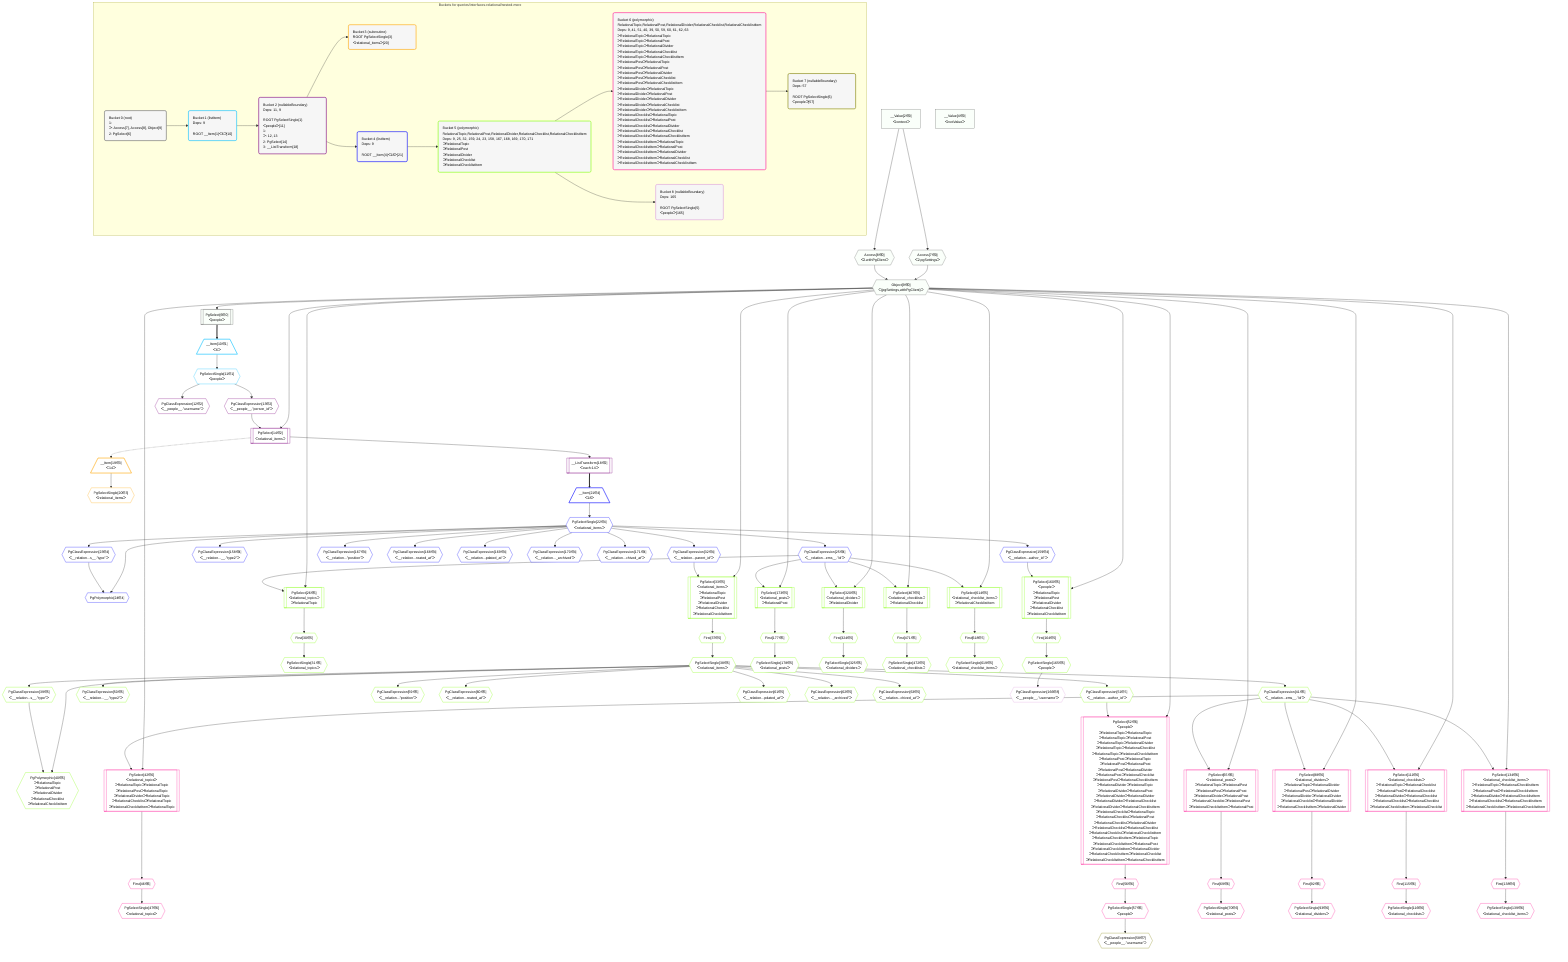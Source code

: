 %%{init: {'themeVariables': { 'fontSize': '12px'}}}%%
graph TD
    classDef path fill:#eee,stroke:#000,color:#000
    classDef plan fill:#fff,stroke-width:1px,color:#000
    classDef itemplan fill:#fff,stroke-width:2px,color:#000
    classDef unbatchedplan fill:#dff,stroke-width:1px,color:#000
    classDef sideeffectplan fill:#fcc,stroke-width:2px,color:#000
    classDef bucket fill:#f6f6f6,color:#000,stroke-width:2px,text-align:left


    %% plan dependencies
    Object9{{"Object[9∈0]<br />ᐸ{pgSettings,withPgClient}ᐳ"}}:::plan
    Access7{{"Access[7∈0]<br />ᐸ2.pgSettingsᐳ"}}:::plan
    Access8{{"Access[8∈0]<br />ᐸ2.withPgClientᐳ"}}:::plan
    Access7 & Access8 --> Object9
    PgSelect6[["PgSelect[6∈0]<br />ᐸpeopleᐳ"]]:::plan
    Object9 --> PgSelect6
    __Value2["__Value[2∈0]<br />ᐸcontextᐳ"]:::plan
    __Value2 --> Access7
    __Value2 --> Access8
    __Value4["__Value[4∈0]<br />ᐸrootValueᐳ"]:::plan
    __Item10[/"__Item[10∈1]<br />ᐸ6ᐳ"\]:::itemplan
    PgSelect6 ==> __Item10
    PgSelectSingle11{{"PgSelectSingle[11∈1]<br />ᐸpeopleᐳ"}}:::plan
    __Item10 --> PgSelectSingle11
    PgSelect14[["PgSelect[14∈2]<br />ᐸrelational_itemsᐳ"]]:::plan
    PgClassExpression13{{"PgClassExpression[13∈2]<br />ᐸ__people__.”person_id”ᐳ"}}:::plan
    Object9 & PgClassExpression13 --> PgSelect14
    PgClassExpression12{{"PgClassExpression[12∈2]<br />ᐸ__people__.”username”ᐳ"}}:::plan
    PgSelectSingle11 --> PgClassExpression12
    PgSelectSingle11 --> PgClassExpression13
    __ListTransform18[["__ListTransform[18∈2]<br />ᐸeach:14ᐳ"]]:::plan
    PgSelect14 --> __ListTransform18
    __Item19[/"__Item[19∈3]<br />ᐸ14ᐳ"\]:::itemplan
    PgSelect14 -.-> __Item19
    PgSelectSingle20{{"PgSelectSingle[20∈3]<br />ᐸrelational_itemsᐳ"}}:::plan
    __Item19 --> PgSelectSingle20
    PgPolymorphic24{{"PgPolymorphic[24∈4]"}}:::plan
    PgSelectSingle22{{"PgSelectSingle[22∈4]<br />ᐸrelational_itemsᐳ"}}:::plan
    PgClassExpression23{{"PgClassExpression[23∈4]<br />ᐸ__relation...s__.”type”ᐳ"}}:::plan
    PgSelectSingle22 & PgClassExpression23 --> PgPolymorphic24
    __Item21[/"__Item[21∈4]<br />ᐸ18ᐳ"\]:::itemplan
    __ListTransform18 ==> __Item21
    __Item21 --> PgSelectSingle22
    PgSelectSingle22 --> PgClassExpression23
    PgClassExpression25{{"PgClassExpression[25∈4]<br />ᐸ__relation...ems__.”id”ᐳ"}}:::plan
    PgSelectSingle22 --> PgClassExpression25
    PgClassExpression32{{"PgClassExpression[32∈4]<br />ᐸ__relation...parent_id”ᐳ"}}:::plan
    PgSelectSingle22 --> PgClassExpression32
    PgClassExpression158{{"PgClassExpression[158∈4]<br />ᐸ__relation...__.”type2”ᐳ"}}:::plan
    PgSelectSingle22 --> PgClassExpression158
    PgClassExpression159{{"PgClassExpression[159∈4]<br />ᐸ__relation...author_id”ᐳ"}}:::plan
    PgSelectSingle22 --> PgClassExpression159
    PgClassExpression167{{"PgClassExpression[167∈4]<br />ᐸ__relation...”position”ᐳ"}}:::plan
    PgSelectSingle22 --> PgClassExpression167
    PgClassExpression168{{"PgClassExpression[168∈4]<br />ᐸ__relation...reated_at”ᐳ"}}:::plan
    PgSelectSingle22 --> PgClassExpression168
    PgClassExpression169{{"PgClassExpression[169∈4]<br />ᐸ__relation...pdated_at”ᐳ"}}:::plan
    PgSelectSingle22 --> PgClassExpression169
    PgClassExpression170{{"PgClassExpression[170∈4]<br />ᐸ__relation..._archived”ᐳ"}}:::plan
    PgSelectSingle22 --> PgClassExpression170
    PgClassExpression171{{"PgClassExpression[171∈4]<br />ᐸ__relation...chived_at”ᐳ"}}:::plan
    PgSelectSingle22 --> PgClassExpression171
    PgSelect26[["PgSelect[26∈5]<br />ᐸrelational_topicsᐳ<br />ᐳRelationalTopic"]]:::plan
    Object9 & PgClassExpression25 --> PgSelect26
    PgSelect33[["PgSelect[33∈5]<br />ᐸrelational_itemsᐳ<br />ᐳRelationalTopic<br />ᐳRelationalPost<br />ᐳRelationalDivider<br />ᐳRelationalChecklist<br />ᐳRelationalChecklistItem"]]:::plan
    Object9 & PgClassExpression32 --> PgSelect33
    PgPolymorphic40{{"PgPolymorphic[40∈5]<br />ᐳRelationalTopic<br />ᐳRelationalPost<br />ᐳRelationalDivider<br />ᐳRelationalChecklist<br />ᐳRelationalChecklistItem"}}:::plan
    PgSelectSingle38{{"PgSelectSingle[38∈5]<br />ᐸrelational_itemsᐳ"}}:::plan
    PgClassExpression39{{"PgClassExpression[39∈5]<br />ᐸ__relation...s__.”type”ᐳ"}}:::plan
    PgSelectSingle38 & PgClassExpression39 --> PgPolymorphic40
    PgSelect160[["PgSelect[160∈5]<br />ᐸpeopleᐳ<br />ᐳRelationalTopic<br />ᐳRelationalPost<br />ᐳRelationalDivider<br />ᐳRelationalChecklist<br />ᐳRelationalChecklistItem"]]:::plan
    Object9 & PgClassExpression159 --> PgSelect160
    PgSelect173[["PgSelect[173∈5]<br />ᐸrelational_postsᐳ<br />ᐳRelationalPost"]]:::plan
    Object9 & PgClassExpression25 --> PgSelect173
    PgSelect320[["PgSelect[320∈5]<br />ᐸrelational_dividersᐳ<br />ᐳRelationalDivider"]]:::plan
    Object9 & PgClassExpression25 --> PgSelect320
    PgSelect467[["PgSelect[467∈5]<br />ᐸrelational_checklistsᐳ<br />ᐳRelationalChecklist"]]:::plan
    Object9 & PgClassExpression25 --> PgSelect467
    PgSelect614[["PgSelect[614∈5]<br />ᐸrelational_checklist_itemsᐳ<br />ᐳRelationalChecklistItem"]]:::plan
    Object9 & PgClassExpression25 --> PgSelect614
    First30{{"First[30∈5]"}}:::plan
    PgSelect26 --> First30
    PgSelectSingle31{{"PgSelectSingle[31∈5]<br />ᐸrelational_topicsᐳ"}}:::plan
    First30 --> PgSelectSingle31
    First37{{"First[37∈5]"}}:::plan
    PgSelect33 --> First37
    First37 --> PgSelectSingle38
    PgSelectSingle38 --> PgClassExpression39
    PgClassExpression41{{"PgClassExpression[41∈5]<br />ᐸ__relation...ems__.”id”ᐳ"}}:::plan
    PgSelectSingle38 --> PgClassExpression41
    PgClassExpression50{{"PgClassExpression[50∈5]<br />ᐸ__relation...__.”type2”ᐳ"}}:::plan
    PgSelectSingle38 --> PgClassExpression50
    PgClassExpression51{{"PgClassExpression[51∈5]<br />ᐸ__relation...author_id”ᐳ"}}:::plan
    PgSelectSingle38 --> PgClassExpression51
    PgClassExpression59{{"PgClassExpression[59∈5]<br />ᐸ__relation...”position”ᐳ"}}:::plan
    PgSelectSingle38 --> PgClassExpression59
    PgClassExpression60{{"PgClassExpression[60∈5]<br />ᐸ__relation...reated_at”ᐳ"}}:::plan
    PgSelectSingle38 --> PgClassExpression60
    PgClassExpression61{{"PgClassExpression[61∈5]<br />ᐸ__relation...pdated_at”ᐳ"}}:::plan
    PgSelectSingle38 --> PgClassExpression61
    PgClassExpression62{{"PgClassExpression[62∈5]<br />ᐸ__relation..._archived”ᐳ"}}:::plan
    PgSelectSingle38 --> PgClassExpression62
    PgClassExpression63{{"PgClassExpression[63∈5]<br />ᐸ__relation...chived_at”ᐳ"}}:::plan
    PgSelectSingle38 --> PgClassExpression63
    First164{{"First[164∈5]"}}:::plan
    PgSelect160 --> First164
    PgSelectSingle165{{"PgSelectSingle[165∈5]<br />ᐸpeopleᐳ"}}:::plan
    First164 --> PgSelectSingle165
    First177{{"First[177∈5]"}}:::plan
    PgSelect173 --> First177
    PgSelectSingle178{{"PgSelectSingle[178∈5]<br />ᐸrelational_postsᐳ"}}:::plan
    First177 --> PgSelectSingle178
    First324{{"First[324∈5]"}}:::plan
    PgSelect320 --> First324
    PgSelectSingle325{{"PgSelectSingle[325∈5]<br />ᐸrelational_dividersᐳ"}}:::plan
    First324 --> PgSelectSingle325
    First471{{"First[471∈5]"}}:::plan
    PgSelect467 --> First471
    PgSelectSingle472{{"PgSelectSingle[472∈5]<br />ᐸrelational_checklistsᐳ"}}:::plan
    First471 --> PgSelectSingle472
    First618{{"First[618∈5]"}}:::plan
    PgSelect614 --> First618
    PgSelectSingle619{{"PgSelectSingle[619∈5]<br />ᐸrelational_checklist_itemsᐳ"}}:::plan
    First618 --> PgSelectSingle619
    PgSelect42[["PgSelect[42∈6]<br />ᐸrelational_topicsᐳ<br />ᐳRelationalTopicᐳRelationalTopic<br />ᐳRelationalPostᐳRelationalTopic<br />ᐳRelationalDividerᐳRelationalTopic<br />ᐳRelationalChecklistᐳRelationalTopic<br />ᐳRelationalChecklistItemᐳRelationalTopic"]]:::plan
    Object9 & PgClassExpression41 --> PgSelect42
    PgSelect52[["PgSelect[52∈6]<br />ᐸpeopleᐳ<br />ᐳRelationalTopicᐳRelationalTopic<br />ᐳRelationalTopicᐳRelationalPost<br />ᐳRelationalTopicᐳRelationalDivider<br />ᐳRelationalTopicᐳRelationalChecklist<br />ᐳRelationalTopicᐳRelationalChecklistItem<br />ᐳRelationalPostᐳRelationalTopic<br />ᐳRelationalPostᐳRelationalPost<br />ᐳRelationalPostᐳRelationalDivider<br />ᐳRelationalPostᐳRelationalChecklist<br />ᐳRelationalPostᐳRelationalChecklistItem<br />ᐳRelationalDividerᐳRelationalTopic<br />ᐳRelationalDividerᐳRelationalPost<br />ᐳRelationalDividerᐳRelationalDivider<br />ᐳRelationalDividerᐳRelationalChecklist<br />ᐳRelationalDividerᐳRelationalChecklistItem<br />ᐳRelationalChecklistᐳRelationalTopic<br />ᐳRelationalChecklistᐳRelationalPost<br />ᐳRelationalChecklistᐳRelationalDivider<br />ᐳRelationalChecklistᐳRelationalChecklist<br />ᐳRelationalChecklistᐳRelationalChecklistItem<br />ᐳRelationalChecklistItemᐳRelationalTopic<br />ᐳRelationalChecklistItemᐳRelationalPost<br />ᐳRelationalChecklistItemᐳRelationalDivider<br />ᐳRelationalChecklistItemᐳRelationalChecklist<br />ᐳRelationalChecklistItemᐳRelationalChecklistItem"]]:::plan
    Object9 & PgClassExpression51 --> PgSelect52
    PgSelect65[["PgSelect[65∈6]<br />ᐸrelational_postsᐳ<br />ᐳRelationalTopicᐳRelationalPost<br />ᐳRelationalPostᐳRelationalPost<br />ᐳRelationalDividerᐳRelationalPost<br />ᐳRelationalChecklistᐳRelationalPost<br />ᐳRelationalChecklistItemᐳRelationalPost"]]:::plan
    Object9 & PgClassExpression41 --> PgSelect65
    PgSelect88[["PgSelect[88∈6]<br />ᐸrelational_dividersᐳ<br />ᐳRelationalTopicᐳRelationalDivider<br />ᐳRelationalPostᐳRelationalDivider<br />ᐳRelationalDividerᐳRelationalDivider<br />ᐳRelationalChecklistᐳRelationalDivider<br />ᐳRelationalChecklistItemᐳRelationalDivider"]]:::plan
    Object9 & PgClassExpression41 --> PgSelect88
    PgSelect111[["PgSelect[111∈6]<br />ᐸrelational_checklistsᐳ<br />ᐳRelationalTopicᐳRelationalChecklist<br />ᐳRelationalPostᐳRelationalChecklist<br />ᐳRelationalDividerᐳRelationalChecklist<br />ᐳRelationalChecklistᐳRelationalChecklist<br />ᐳRelationalChecklistItemᐳRelationalChecklist"]]:::plan
    Object9 & PgClassExpression41 --> PgSelect111
    PgSelect134[["PgSelect[134∈6]<br />ᐸrelational_checklist_itemsᐳ<br />ᐳRelationalTopicᐳRelationalChecklistItem<br />ᐳRelationalPostᐳRelationalChecklistItem<br />ᐳRelationalDividerᐳRelationalChecklistItem<br />ᐳRelationalChecklistᐳRelationalChecklistItem<br />ᐳRelationalChecklistItemᐳRelationalChecklistItem"]]:::plan
    Object9 & PgClassExpression41 --> PgSelect134
    First46{{"First[46∈6]"}}:::plan
    PgSelect42 --> First46
    PgSelectSingle47{{"PgSelectSingle[47∈6]<br />ᐸrelational_topicsᐳ"}}:::plan
    First46 --> PgSelectSingle47
    First56{{"First[56∈6]"}}:::plan
    PgSelect52 --> First56
    PgSelectSingle57{{"PgSelectSingle[57∈6]<br />ᐸpeopleᐳ"}}:::plan
    First56 --> PgSelectSingle57
    First69{{"First[69∈6]"}}:::plan
    PgSelect65 --> First69
    PgSelectSingle70{{"PgSelectSingle[70∈6]<br />ᐸrelational_postsᐳ"}}:::plan
    First69 --> PgSelectSingle70
    First92{{"First[92∈6]"}}:::plan
    PgSelect88 --> First92
    PgSelectSingle93{{"PgSelectSingle[93∈6]<br />ᐸrelational_dividersᐳ"}}:::plan
    First92 --> PgSelectSingle93
    First115{{"First[115∈6]"}}:::plan
    PgSelect111 --> First115
    PgSelectSingle116{{"PgSelectSingle[116∈6]<br />ᐸrelational_checklistsᐳ"}}:::plan
    First115 --> PgSelectSingle116
    First138{{"First[138∈6]"}}:::plan
    PgSelect134 --> First138
    PgSelectSingle139{{"PgSelectSingle[139∈6]<br />ᐸrelational_checklist_itemsᐳ"}}:::plan
    First138 --> PgSelectSingle139
    PgClassExpression58{{"PgClassExpression[58∈7]<br />ᐸ__people__.”username”ᐳ"}}:::plan
    PgSelectSingle57 --> PgClassExpression58
    PgClassExpression166{{"PgClassExpression[166∈8]<br />ᐸ__people__.”username”ᐳ"}}:::plan
    PgSelectSingle165 --> PgClassExpression166

    %% define steps

    subgraph "Buckets for queries/interfaces-relational/nested-more"
    Bucket0("Bucket 0 (root)<br />1: <br />ᐳ: Access[7], Access[8], Object[9]<br />2: PgSelect[6]"):::bucket
    classDef bucket0 stroke:#696969
    class Bucket0,__Value2,__Value4,PgSelect6,Access7,Access8,Object9 bucket0
    Bucket1("Bucket 1 (listItem)<br />Deps: 9<br /><br />ROOT __Item{1}ᐸ6ᐳ[10]"):::bucket
    classDef bucket1 stroke:#00bfff
    class Bucket1,__Item10,PgSelectSingle11 bucket1
    Bucket2("Bucket 2 (nullableBoundary)<br />Deps: 11, 9<br /><br />ROOT PgSelectSingle{1}ᐸpeopleᐳ[11]<br />1: <br />ᐳ: 12, 13<br />2: PgSelect[14]<br />3: __ListTransform[18]"):::bucket
    classDef bucket2 stroke:#7f007f
    class Bucket2,PgClassExpression12,PgClassExpression13,PgSelect14,__ListTransform18 bucket2
    Bucket3("Bucket 3 (subroutine)<br />ROOT PgSelectSingle{3}ᐸrelational_itemsᐳ[20]"):::bucket
    classDef bucket3 stroke:#ffa500
    class Bucket3,__Item19,PgSelectSingle20 bucket3
    Bucket4("Bucket 4 (listItem)<br />Deps: 9<br /><br />ROOT __Item{4}ᐸ18ᐳ[21]"):::bucket
    classDef bucket4 stroke:#0000ff
    class Bucket4,__Item21,PgSelectSingle22,PgClassExpression23,PgPolymorphic24,PgClassExpression25,PgClassExpression32,PgClassExpression158,PgClassExpression159,PgClassExpression167,PgClassExpression168,PgClassExpression169,PgClassExpression170,PgClassExpression171 bucket4
    Bucket5("Bucket 5 (polymorphic)<br />RelationalTopic,RelationalPost,RelationalDivider,RelationalChecklist,RelationalChecklistItem<br />Deps: 9, 25, 32, 159, 24, 23, 158, 167, 168, 169, 170, 171<br />ᐳRelationalTopic<br />ᐳRelationalPost<br />ᐳRelationalDivider<br />ᐳRelationalChecklist<br />ᐳRelationalChecklistItem"):::bucket
    classDef bucket5 stroke:#7fff00
    class Bucket5,PgSelect26,First30,PgSelectSingle31,PgSelect33,First37,PgSelectSingle38,PgClassExpression39,PgPolymorphic40,PgClassExpression41,PgClassExpression50,PgClassExpression51,PgClassExpression59,PgClassExpression60,PgClassExpression61,PgClassExpression62,PgClassExpression63,PgSelect160,First164,PgSelectSingle165,PgSelect173,First177,PgSelectSingle178,PgSelect320,First324,PgSelectSingle325,PgSelect467,First471,PgSelectSingle472,PgSelect614,First618,PgSelectSingle619 bucket5
    Bucket6("Bucket 6 (polymorphic)<br />RelationalTopic,RelationalPost,RelationalDivider,RelationalChecklist,RelationalChecklistItem<br />Deps: 9, 41, 51, 40, 39, 50, 59, 60, 61, 62, 63<br />ᐳRelationalTopicᐳRelationalTopic<br />ᐳRelationalTopicᐳRelationalPost<br />ᐳRelationalTopicᐳRelationalDivider<br />ᐳRelationalTopicᐳRelationalChecklist<br />ᐳRelationalTopicᐳRelationalChecklistItem<br />ᐳRelationalPostᐳRelationalTopic<br />ᐳRelationalPostᐳRelationalPost<br />ᐳRelationalPostᐳRelationalDivider<br />ᐳRelationalPostᐳRelationalChecklist<br />ᐳRelationalPostᐳRelationalChecklistItem<br />ᐳRelationalDividerᐳRelationalTopic<br />ᐳRelationalDividerᐳRelationalPost<br />ᐳRelationalDividerᐳRelationalDivider<br />ᐳRelationalDividerᐳRelationalChecklist<br />ᐳRelationalDividerᐳRelationalChecklistItem<br />ᐳRelationalChecklistᐳRelationalTopic<br />ᐳRelationalChecklistᐳRelationalPost<br />ᐳRelationalChecklistᐳRelationalDivider<br />ᐳRelationalChecklistᐳRelationalChecklist<br />ᐳRelationalChecklistᐳRelationalChecklistItem<br />ᐳRelationalChecklistItemᐳRelationalTopic<br />ᐳRelationalChecklistItemᐳRelationalPost<br />ᐳRelationalChecklistItemᐳRelationalDivider<br />ᐳRelationalChecklistItemᐳRelationalChecklist<br />ᐳRelationalChecklistItemᐳRelationalChecklistItem"):::bucket
    classDef bucket6 stroke:#ff1493
    class Bucket6,PgSelect42,First46,PgSelectSingle47,PgSelect52,First56,PgSelectSingle57,PgSelect65,First69,PgSelectSingle70,PgSelect88,First92,PgSelectSingle93,PgSelect111,First115,PgSelectSingle116,PgSelect134,First138,PgSelectSingle139 bucket6
    Bucket7("Bucket 7 (nullableBoundary)<br />Deps: 57<br /><br />ROOT PgSelectSingle{6}ᐸpeopleᐳ[57]"):::bucket
    classDef bucket7 stroke:#808000
    class Bucket7,PgClassExpression58 bucket7
    Bucket8("Bucket 8 (nullableBoundary)<br />Deps: 165<br /><br />ROOT PgSelectSingle{5}ᐸpeopleᐳ[165]"):::bucket
    classDef bucket8 stroke:#dda0dd
    class Bucket8,PgClassExpression166 bucket8
    Bucket0 --> Bucket1
    Bucket1 --> Bucket2
    Bucket2 --> Bucket3 & Bucket4
    Bucket4 --> Bucket5
    Bucket5 --> Bucket6 & Bucket8
    Bucket6 --> Bucket7
    classDef unary fill:#fafffa,borderWidth:8px
    class Object9,PgSelect6,Access7,Access8,__Value2,__Value4 unary
    end